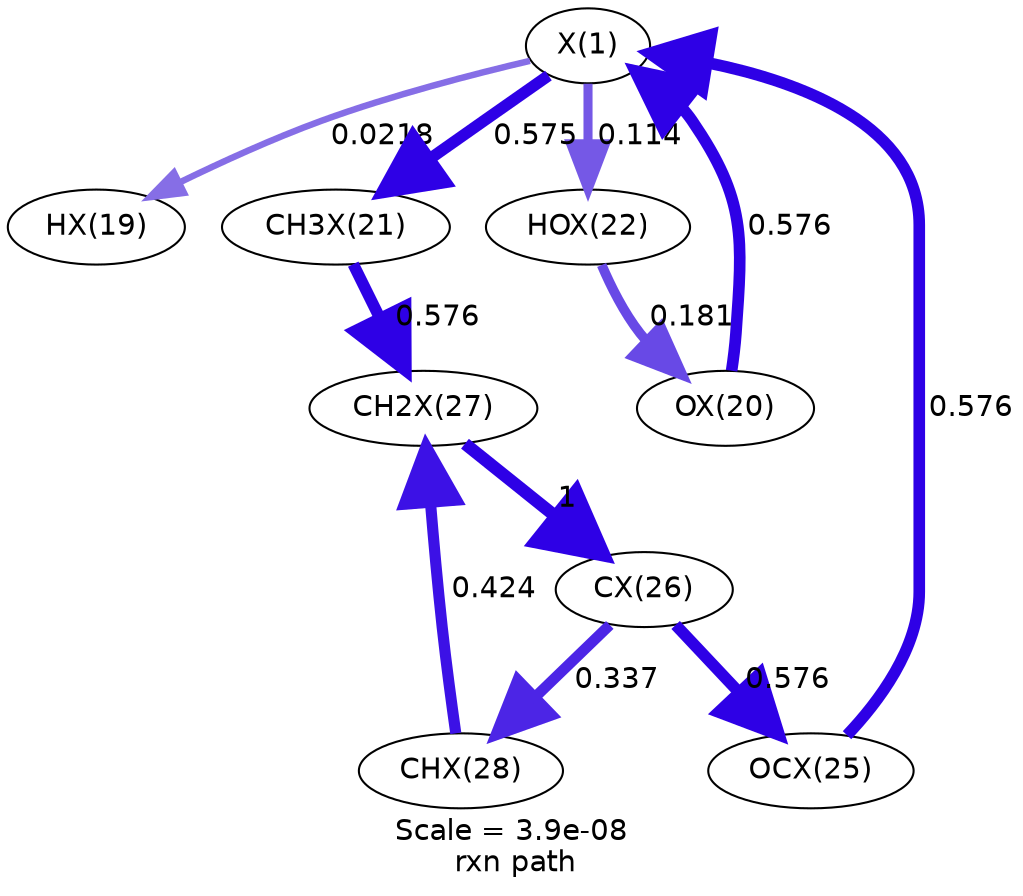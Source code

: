 digraph reaction_paths {
center=1;
s22 -> s23[fontname="Helvetica", penwidth=3.11, arrowsize=1.56, color="0.7, 0.522, 0.9"
, label=" 0.0218"];
s24 -> s22[fontname="Helvetica", penwidth=5.58, arrowsize=2.79, color="0.7, 1.08, 0.9"
, label=" 0.576"];
s22 -> s26[fontname="Helvetica", penwidth=4.36, arrowsize=2.18, color="0.7, 0.614, 0.9"
, label=" 0.114"];
s22 -> s25[fontname="Helvetica", penwidth=5.58, arrowsize=2.79, color="0.7, 1.08, 0.9"
, label=" 0.575"];
s29 -> s22[fontname="Helvetica", penwidth=5.58, arrowsize=2.79, color="0.7, 1.08, 0.9"
, label=" 0.576"];
s26 -> s24[fontname="Helvetica", penwidth=4.71, arrowsize=2.35, color="0.7, 0.681, 0.9"
, label=" 0.181"];
s25 -> s31[fontname="Helvetica", penwidth=5.58, arrowsize=2.79, color="0.7, 1.08, 0.9"
, label=" 0.576"];
s32 -> s31[fontname="Helvetica", penwidth=5.35, arrowsize=2.68, color="0.7, 0.924, 0.9"
, label=" 0.424"];
s31 -> s30[fontname="Helvetica", penwidth=6, arrowsize=3, color="0.7, 1.5, 0.9"
, label=" 1"];
s30 -> s32[fontname="Helvetica", penwidth=5.18, arrowsize=2.59, color="0.7, 0.837, 0.9"
, label=" 0.337"];
s30 -> s29[fontname="Helvetica", penwidth=5.58, arrowsize=2.79, color="0.7, 1.08, 0.9"
, label=" 0.576"];
s22 [ fontname="Helvetica", label="X(1)"];
s23 [ fontname="Helvetica", label="HX(19)"];
s24 [ fontname="Helvetica", label="OX(20)"];
s25 [ fontname="Helvetica", label="CH3X(21)"];
s26 [ fontname="Helvetica", label="HOX(22)"];
s29 [ fontname="Helvetica", label="OCX(25)"];
s30 [ fontname="Helvetica", label="CX(26)"];
s31 [ fontname="Helvetica", label="CH2X(27)"];
s32 [ fontname="Helvetica", label="CHX(28)"];
 label = "Scale = 3.9e-08\l rxn path";
 fontname = "Helvetica";
}
